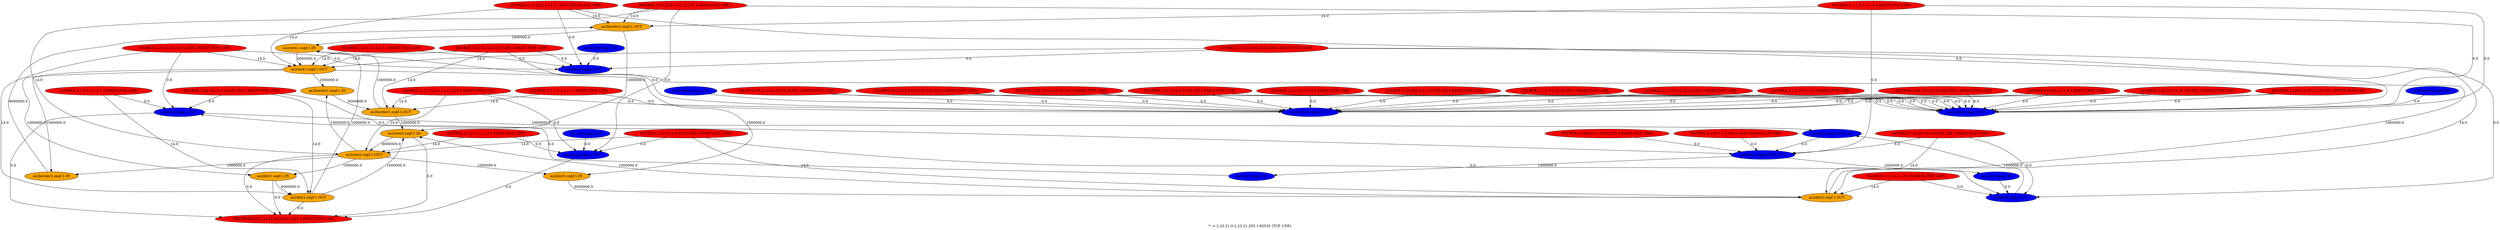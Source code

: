 digraph {
	"as2border2.ospf.1.OUT" -> "as2core1.ospf.1.IN" [label="1000000.0"]
	"as2border2.ospf.1.OUT" -> "as2core2.ospf.1.IN" [label="1000000.0"]
	"as2dist1.bgp.2.OUT" -> "as2dept1.bgp.65001.IN" [label="1000000.0"]
	"as2dist1.ospf.1.OUT" -> "as2core1.ospf.1.IN" [label="1000000.0"]
	"as2dist1.ospf.1.OUT" -> "as2core2.ospf.1.IN" [label="1000000.0"]
	"as2core1.ospf.1.OUT" -> "as2border1.ospf.1.IN" [label="1000000.0"]
	"as2core1.ospf.1.OUT" -> "as2border2.ospf.1.IN" [label="1000000.0"]
	"as2core1.ospf.1.OUT" -> "as2dist1.ospf.1.IN" [label="1000000.0"]
	"as2core1.ospf.1.OUT" -> "as2dist2.ospf.1.IN" [label="1000000.0"]
	"as2border1.ospf.1.OUT" -> "as2core1.ospf.1.IN" [label="1000000.0"]
	"as2border1.ospf.1.OUT" -> "as2core2.ospf.1.IN" [label="1000000.0"]
	"as2core2.ospf.1.OUT" -> "as2border1.ospf.1.IN" [label="1000000.0"]
	"as2core2.ospf.1.OUT" -> "as2border2.ospf.1.IN" [label="1000000.0"]
	"as2core2.ospf.1.OUT" -> "as2dist1.ospf.1.IN" [label="1000000.0"]
	"as2core2.ospf.1.OUT" -> "as2dist2.ospf.1.IN" [label="1000000.0"]
	"as2dept1.bgp.65001.OUT" -> "as2dist1.bgp.2.IN" [label="1000000.0"]
	"as2dept1.bgp.65001.OUT" -> "as2dist2.bgp.2.IN" [label="1000000.0"]
	"as2dist2.bgp.2.OUT" -> "as2dept1.bgp.65001.IN" [label="1000000.0"]
	"as2dist2.ospf.1.OUT" -> "as2core1.ospf.1.IN" [label="1000000.0"]
	"as2dist2.ospf.1.OUT" -> "as2core2.ospf.1.IN" [label="1000000.0"]
	"as2border2.bgp.2.IN" -> "as2border2.bgp.2.OUT" [label="0.0"]
	"as2border2.ospf.1.IN" -> "as2border2.ospf.1.OUT" [label="6000000.0"]
	"as2dist1.bgp.2.IN" -> "as2dist1.bgp.2.OUT" [label="0.0"]
	"as2dist1.ospf.1.IN" -> "as2dist1.ospf.1.OUT" [label="6000000.0"]
	"as2core1.bgp.2.IN" -> "as2core1.bgp.2.OUT" [label="0.0"]
	"as2core1.ospf.1.IN" -> "as2core1.ospf.1.OUT" [label="6000000.0"]
	"as2border1.bgp.2.IN" -> "as2border1.bgp.2.OUT" [label="0.0"]
	"as2border1.ospf.1.IN" -> "as2border1.ospf.1.OUT" [label="6000000.0"]
	"as2core2.bgp.2.IN" -> "as2core2.bgp.2.OUT" [label="0.0"]
	"as2core2.ospf.1.IN" -> "as2core2.ospf.1.OUT" [label="6000000.0"]
	"as2dept1.bgp.65001.IN" -> "as2dept1.bgp.65001.OUT" [label="0.0"]
	"as2dist2.bgp.2.IN" -> "as2dist2.bgp.2.OUT" [label="0.0"]
	"as2dist2.ospf.1.IN" -> "as2dist2.ospf.1.OUT" [label="6000000.0"]
	"SOURCE.2.1.3.3-2.12.10.255 1-65535 [TCP, UDP]" -> "as2border2.bgp.2.OUT" [label="0.0"]
	"SOURCE.2.1.3.3-2.12.10.255 1-65535 [TCP, UDP]" -> "as2border1.bgp.2.OUT" [label="0.0"]
	"SOURCE.2.34.102.0-2.34.200.255 1-65535 [TCP, UDP]" -> "as2border2.bgp.2.OUT" [label="0.0"]
	"SOURCE.2.34.102.0-2.34.200.255 1-65535 [TCP, UDP]" -> "as2border1.bgp.2.OUT" [label="0.0"]
	"SOURCE.2.34.201.0-2.34.201.255 1-65535 [TCP, UDP]" -> "as2dist2.bgp.2.OUT" [label="0.0"]
	"SOURCE.2.34.201.0-2.34.201.255 1-65535 [TCP, UDP]" -> "as2dist2.ospf.1.OUT" [label="14.0"]
	"SOURCE.2.34.201.0-2.34.201.255 1-65535 [TCP, UDP]" -> "as2dept1.bgp.65001.OUT" [label="0.0"]
	"SOURCE.2.128.2.0-10.12.10.255 1-65535 [TCP, UDP]" -> "as2border2.bgp.2.OUT" [label="0.0"]
	"SOURCE.2.128.2.0-10.12.10.255 1-65535 [TCP, UDP]" -> "as2border1.bgp.2.OUT" [label="0.0"]
	"SOURCE.2.1.1.2-2.1.1.2 1-65535 [TCP, UDP]" -> "as2border2.bgp.2.OUT" [label="0.0"]
	"SOURCE.2.1.1.2-2.1.1.2 1-65535 [TCP, UDP]" -> "as2border2.ospf.1.OUT" [label="14.0"]
	"SOURCE.2.1.1.2-2.1.1.2 1-65535 [TCP, UDP]" -> "as2dept1.bgp.65001.OUT" [label="0.0"]
	"SOURCE.2.1.2.2-2.1.2.2 1-65535 [TCP, UDP]" -> "as2core2.bgp.2.OUT" [label="0.0"]
	"as2core2.bgp.2.OUT" -> "DESTINATION.2.23.21.0-2.23.21.255 1-65535 [TCP, UDP]" [label="0.0"]
	"SOURCE.2.1.2.2-2.1.2.2 1-65535 [TCP, UDP]" -> "as2core2.ospf.1.OUT" [label="14.0"]
	"as2core2.ospf.1.OUT" -> "DESTINATION.2.23.21.0-2.23.21.255 1-65535 [TCP, UDP]" [label="0.0"]
	"SOURCE.2.1.3.2-2.1.3.2 1-65535 [TCP, UDP]" -> "as2dist2.bgp.2.OUT" [label="0.0"]
	"SOURCE.2.1.3.2-2.1.3.2 1-65535 [TCP, UDP]" -> "as2dist2.ospf.1.OUT" [label="14.0"]
	"SOURCE.2.1.1.3-2.1.2.0 1-65535 [TCP, UDP]" -> "as2border2.bgp.2.OUT" [label="0.0"]
	"SOURCE.2.1.1.3-2.1.2.0 1-65535 [TCP, UDP]" -> "as2border1.bgp.2.OUT" [label="0.0"]
	"SOURCE.2.1.2.3-2.1.3.0 1-65535 [TCP, UDP]" -> "as2border2.bgp.2.OUT" [label="0.0"]
	"SOURCE.2.1.2.3-2.1.3.0 1-65535 [TCP, UDP]" -> "as2border1.bgp.2.OUT" [label="0.0"]
	"SOURCE.2.128.0.0-2.128.0.255 1-65535 [TCP, UDP]" -> "as2dept1.bgp.65001.OUT" [label="0.0"]
	"SOURCE.2.128.1.0-2.128.1.255 1-65535 [TCP, UDP]" -> "as2dept1.bgp.65001.OUT" [label="0.0"]
	"SOURCE.0.0.0.0-2.1.1.0 1-65535 [TCP, UDP]" -> "as2border2.bgp.2.OUT" [label="0.0"]
	"SOURCE.0.0.0.0-2.1.1.0 1-65535 [TCP, UDP]" -> "as2border1.bgp.2.OUT" [label="0.0"]
	"SOURCE.2.1.1.1-2.1.1.1 1-65535 [TCP, UDP]" -> "as2border1.bgp.2.OUT" [label="0.0"]
	"SOURCE.2.1.1.1-2.1.1.1 1-65535 [TCP, UDP]" -> "as2border1.ospf.1.OUT" [label="14.0"]
	"SOURCE.2.1.2.1-2.1.2.1 1-65535 [TCP, UDP]" -> "as2core1.bgp.2.OUT" [label="0.0"]
	"SOURCE.2.1.2.1-2.1.2.1 1-65535 [TCP, UDP]" -> "as2core1.ospf.1.OUT" [label="14.0"]
	"SOURCE.2.1.3.1-2.1.3.1 1-65535 [TCP, UDP]" -> "as2dist1.bgp.2.OUT" [label="0.0"]
	"as2dist1.bgp.2.OUT" -> "DESTINATION.2.23.21.0-2.23.21.255 1-65535 [TCP, UDP]" [label="0.0"]
	"SOURCE.2.1.3.1-2.1.3.1 1-65535 [TCP, UDP]" -> "as2dist1.ospf.1.OUT" [label="14.0"]
	"as2dist1.ospf.1.OUT" -> "DESTINATION.2.23.21.0-2.23.21.255 1-65535 [TCP, UDP]" [label="0.0"]
	"SOURCE.2.34.101.0-2.34.101.255 1-65535 [TCP, UDP]" -> "as2dist1.bgp.2.OUT" [label="0.0"]
	"SOURCE.2.34.101.0-2.34.101.255 1-65535 [TCP, UDP]" -> "as2dist1.ospf.1.OUT" [label="14.0"]
	"SOURCE.2.34.101.0-2.34.101.255 1-65535 [TCP, UDP]" -> "as2dept1.bgp.65001.OUT" [label="0.0"]
	"SOURCE.2.23.23.0-2.34.100.255 1-65535 [TCP, UDP]" -> "as2border2.bgp.2.OUT" [label="0.0"]
	"SOURCE.2.23.23.0-2.34.100.255 1-65535 [TCP, UDP]" -> "as2border1.bgp.2.OUT" [label="0.0"]
	"SOURCE.2.23.11.0-2.23.11.255 1-65535 [TCP, UDP]" -> "as2dist1.bgp.2.OUT" [label="0.0"]
	"SOURCE.2.23.11.0-2.23.11.255 1-65535 [TCP, UDP]" -> "as2dist1.ospf.1.OUT" [label="14.0"]
	"SOURCE.2.23.11.0-2.23.11.255 1-65535 [TCP, UDP]" -> "as2core1.bgp.2.OUT" [label="0.0"]
	"SOURCE.2.23.11.0-2.23.11.255 1-65535 [TCP, UDP]" -> "as2core1.ospf.1.OUT" [label="14.0"]
	"SOURCE.2.23.12.0-2.23.12.255 1-65535 [TCP, UDP]" -> "as2dist2.bgp.2.OUT" [label="0.0"]
	"SOURCE.2.23.12.0-2.23.12.255 1-65535 [TCP, UDP]" -> "as2dist2.ospf.1.OUT" [label="14.0"]
	"SOURCE.2.23.12.0-2.23.12.255 1-65535 [TCP, UDP]" -> "as2core1.bgp.2.OUT" [label="0.0"]
	"SOURCE.2.23.12.0-2.23.12.255 1-65535 [TCP, UDP]" -> "as2core1.ospf.1.OUT" [label="14.0"]
	"SOURCE.2.23.13.0-2.23.20.255 1-65535 [TCP, UDP]" -> "as2border2.bgp.2.OUT" [label="0.0"]
	"SOURCE.2.23.13.0-2.23.20.255 1-65535 [TCP, UDP]" -> "as2border1.bgp.2.OUT" [label="0.0"]
	"SOURCE.2.23.22.0-2.23.22.255 1-65535 [TCP, UDP]" -> "as2dist2.bgp.2.OUT" [label="0.0"]
	"SOURCE.2.23.22.0-2.23.22.255 1-65535 [TCP, UDP]" -> "as2dist2.ospf.1.OUT" [label="14.0"]
	"SOURCE.2.23.22.0-2.23.22.255 1-65535 [TCP, UDP]" -> "as2core2.bgp.2.OUT" [label="0.0"]
	"SOURCE.2.23.22.0-2.23.22.255 1-65535 [TCP, UDP]" -> "as2core2.ospf.1.OUT" [label="14.0"]
	"SOURCE.2.34.202.0-2.127.255.255 1-65535 [TCP, UDP]" -> "as2border2.bgp.2.OUT" [label="0.0"]
	"SOURCE.2.34.202.0-2.127.255.255 1-65535 [TCP, UDP]" -> "as2border1.bgp.2.OUT" [label="0.0"]
	"SOURCE.2.12.23.0-2.23.10.255 1-65535 [TCP, UDP]" -> "as2border2.bgp.2.OUT" [label="0.0"]
	"SOURCE.2.12.23.0-2.23.10.255 1-65535 [TCP, UDP]" -> "as2border1.bgp.2.OUT" [label="0.0"]
	"SOURCE.10.12.12.0-10.23.20.255 1-65535 [TCP, UDP]" -> "as2border2.bgp.2.OUT" [label="0.0"]
	"SOURCE.10.12.12.0-10.23.20.255 1-65535 [TCP, UDP]" -> "as2border1.bgp.2.OUT" [label="0.0"]
	"SOURCE.10.23.22.0-255.255.255.255 1-65535 [TCP, UDP]" -> "as2border2.bgp.2.OUT" [label="0.0"]
	"SOURCE.10.23.22.0-255.255.255.255 1-65535 [TCP, UDP]" -> "as2border1.bgp.2.OUT" [label="0.0"]
	"SOURCE.2.12.11.0-2.12.11.255 1-65535 [TCP, UDP]" -> "as2border1.bgp.2.OUT" [label="0.0"]
	"SOURCE.2.12.11.0-2.12.11.255 1-65535 [TCP, UDP]" -> "as2border1.ospf.1.OUT" [label="14.0"]
	"SOURCE.2.12.11.0-2.12.11.255 1-65535 [TCP, UDP]" -> "as2core1.bgp.2.OUT" [label="0.0"]
	"SOURCE.2.12.11.0-2.12.11.255 1-65535 [TCP, UDP]" -> "as2core1.ospf.1.OUT" [label="14.0"]
	"SOURCE.2.12.12.0-2.12.12.255 1-65535 [TCP, UDP]" -> "as2border1.bgp.2.OUT" [label="0.0"]
	"SOURCE.2.12.12.0-2.12.12.255 1-65535 [TCP, UDP]" -> "as2border1.ospf.1.OUT" [label="14.0"]
	"SOURCE.2.12.12.0-2.12.12.255 1-65535 [TCP, UDP]" -> "as2core2.bgp.2.OUT" [label="0.0"]
	"SOURCE.2.12.12.0-2.12.12.255 1-65535 [TCP, UDP]" -> "as2core2.ospf.1.OUT" [label="14.0"]
	"SOURCE.2.12.13.0-2.12.20.255 1-65535 [TCP, UDP]" -> "as2border2.bgp.2.OUT" [label="0.0"]
	"SOURCE.2.12.13.0-2.12.20.255 1-65535 [TCP, UDP]" -> "as2border1.bgp.2.OUT" [label="0.0"]
	"SOURCE.2.12.21.0-2.12.21.255 1-65535 [TCP, UDP]" -> "as2border2.bgp.2.OUT" [label="0.0"]
	"SOURCE.2.12.21.0-2.12.21.255 1-65535 [TCP, UDP]" -> "as2border2.ospf.1.OUT" [label="14.0"]
	"SOURCE.2.12.21.0-2.12.21.255 1-65535 [TCP, UDP]" -> "as2core1.bgp.2.OUT" [label="0.0"]
	"SOURCE.2.12.21.0-2.12.21.255 1-65535 [TCP, UDP]" -> "as2core1.ospf.1.OUT" [label="14.0"]
	"SOURCE.2.12.22.0-2.12.22.255 1-65535 [TCP, UDP]" -> "as2border2.bgp.2.OUT" [label="0.0"]
	"SOURCE.2.12.22.0-2.12.22.255 1-65535 [TCP, UDP]" -> "as2border2.ospf.1.OUT" [label="14.0"]
	"SOURCE.2.12.22.0-2.12.22.255 1-65535 [TCP, UDP]" -> "as2core2.bgp.2.OUT" [label="0.0"]
	"SOURCE.2.12.22.0-2.12.22.255 1-65535 [TCP, UDP]" -> "as2core2.ospf.1.OUT" [label="14.0"]
	"as2dist1.ospf.1.IN" -> "DESTINATION.2.23.21.0-2.23.21.255 1-65535 [TCP, UDP]" [label="0.0"]
	"as2core2.ospf.1.IN" -> "DESTINATION.2.23.21.0-2.23.21.255 1-65535 [TCP, UDP]" [label="0.0"]
	"as2border2.bgp.2.IN"[shape=oval, style=filled, fillcolor=blue]
	"as2border2.bgp.2.OUT"[shape=oval, style=filled, fillcolor=blue]
	"as2border2.ospf.1.IN"[shape=oval, style=filled, fillcolor=orange]
	"as2border2.ospf.1.OUT"[shape=oval, style=filled, fillcolor=orange]
	"as2dist1.bgp.2.IN"[shape=oval, style=filled, fillcolor=blue]
	"as2dist1.bgp.2.OUT"[shape=oval, style=filled, fillcolor=blue]
	"as2dist1.ospf.1.IN"[shape=oval, style=filled, fillcolor=orange]
	"as2dist1.ospf.1.OUT"[shape=oval, style=filled, fillcolor=orange]
	"as2core1.bgp.2.IN"[shape=oval, style=filled, fillcolor=blue]
	"as2core1.bgp.2.OUT"[shape=oval, style=filled, fillcolor=blue]
	"as2core1.ospf.1.IN"[shape=oval, style=filled, fillcolor=orange]
	"as2core1.ospf.1.OUT"[shape=oval, style=filled, fillcolor=orange]
	"as2border1.bgp.2.IN"[shape=oval, style=filled, fillcolor=blue]
	"as2border1.bgp.2.OUT"[shape=oval, style=filled, fillcolor=blue]
	"as2border1.ospf.1.IN"[shape=oval, style=filled, fillcolor=orange]
	"as2border1.ospf.1.OUT"[shape=oval, style=filled, fillcolor=orange]
	"as2core2.bgp.2.IN"[shape=oval, style=filled, fillcolor=blue]
	"as2core2.bgp.2.OUT"[shape=oval, style=filled, fillcolor=blue]
	"as2core2.ospf.1.IN"[shape=oval, style=filled, fillcolor=orange]
	"as2core2.ospf.1.OUT"[shape=oval, style=filled, fillcolor=orange]
	"as2dept1.bgp.65001.IN"[shape=oval, style=filled, fillcolor=blue]
	"as2dept1.bgp.65001.OUT"[shape=oval, style=filled, fillcolor=blue]
	"as2dist2.bgp.2.IN"[shape=oval, style=filled, fillcolor=blue]
	"as2dist2.bgp.2.OUT"[shape=oval, style=filled, fillcolor=blue]
	"as2dist2.ospf.1.IN"[shape=oval, style=filled, fillcolor=orange]
	"as2dist2.ospf.1.OUT"[shape=oval, style=filled, fillcolor=orange]
	"SOURCE.2.1.3.3-2.12.10.255 1-65535 [TCP, UDP]"[shape=oval, style=filled, fillcolor=red]
	"SOURCE.2.34.102.0-2.34.200.255 1-65535 [TCP, UDP]"[shape=oval, style=filled, fillcolor=red]
	"SOURCE.2.34.201.0-2.34.201.255 1-65535 [TCP, UDP]"[shape=oval, style=filled, fillcolor=red]
	"SOURCE.2.128.2.0-10.12.10.255 1-65535 [TCP, UDP]"[shape=oval, style=filled, fillcolor=red]
	"SOURCE.2.1.1.2-2.1.1.2 1-65535 [TCP, UDP]"[shape=oval, style=filled, fillcolor=red]
	"SOURCE.2.1.2.2-2.1.2.2 1-65535 [TCP, UDP]"[shape=oval, style=filled, fillcolor=red]
	"SOURCE.2.1.3.2-2.1.3.2 1-65535 [TCP, UDP]"[shape=oval, style=filled, fillcolor=red]
	"SOURCE.2.1.1.3-2.1.2.0 1-65535 [TCP, UDP]"[shape=oval, style=filled, fillcolor=red]
	"SOURCE.2.1.2.3-2.1.3.0 1-65535 [TCP, UDP]"[shape=oval, style=filled, fillcolor=red]
	"SOURCE.2.128.0.0-2.128.0.255 1-65535 [TCP, UDP]"[shape=oval, style=filled, fillcolor=red]
	"SOURCE.2.128.1.0-2.128.1.255 1-65535 [TCP, UDP]"[shape=oval, style=filled, fillcolor=red]
	"SOURCE.0.0.0.0-2.1.1.0 1-65535 [TCP, UDP]"[shape=oval, style=filled, fillcolor=red]
	"SOURCE.2.1.1.1-2.1.1.1 1-65535 [TCP, UDP]"[shape=oval, style=filled, fillcolor=red]
	"SOURCE.2.1.2.1-2.1.2.1 1-65535 [TCP, UDP]"[shape=oval, style=filled, fillcolor=red]
	"SOURCE.2.1.3.1-2.1.3.1 1-65535 [TCP, UDP]"[shape=oval, style=filled, fillcolor=red]
	"SOURCE.2.34.101.0-2.34.101.255 1-65535 [TCP, UDP]"[shape=oval, style=filled, fillcolor=red]
	"SOURCE.2.23.23.0-2.34.100.255 1-65535 [TCP, UDP]"[shape=oval, style=filled, fillcolor=red]
	"SOURCE.2.23.11.0-2.23.11.255 1-65535 [TCP, UDP]"[shape=oval, style=filled, fillcolor=red]
	"SOURCE.2.23.12.0-2.23.12.255 1-65535 [TCP, UDP]"[shape=oval, style=filled, fillcolor=red]
	"SOURCE.2.23.13.0-2.23.20.255 1-65535 [TCP, UDP]"[shape=oval, style=filled, fillcolor=red]
	"SOURCE.2.23.22.0-2.23.22.255 1-65535 [TCP, UDP]"[shape=oval, style=filled, fillcolor=red]
	"SOURCE.2.34.202.0-2.127.255.255 1-65535 [TCP, UDP]"[shape=oval, style=filled, fillcolor=red]
	"SOURCE.2.12.23.0-2.23.10.255 1-65535 [TCP, UDP]"[shape=oval, style=filled, fillcolor=red]
	"SOURCE.10.12.12.0-10.23.20.255 1-65535 [TCP, UDP]"[shape=oval, style=filled, fillcolor=red]
	"SOURCE.10.23.22.0-255.255.255.255 1-65535 [TCP, UDP]"[shape=oval, style=filled, fillcolor=red]
	"SOURCE.2.12.11.0-2.12.11.255 1-65535 [TCP, UDP]"[shape=oval, style=filled, fillcolor=red]
	"SOURCE.2.12.12.0-2.12.12.255 1-65535 [TCP, UDP]"[shape=oval, style=filled, fillcolor=red]
	"SOURCE.2.12.13.0-2.12.20.255 1-65535 [TCP, UDP]"[shape=oval, style=filled, fillcolor=red]
	"SOURCE.2.12.21.0-2.12.21.255 1-65535 [TCP, UDP]"[shape=oval, style=filled, fillcolor=red]
	"SOURCE.2.12.22.0-2.12.22.255 1-65535 [TCP, UDP]"[shape=oval, style=filled, fillcolor=red]
	"DESTINATION.2.23.21.0-2.23.21.255 1-65535 [TCP, UDP]"[shape=oval, style=filled, fillcolor=red]
label="* -> 2.23.21.0-2.23.21.255 1-65535 [TCP, UDP]"
}